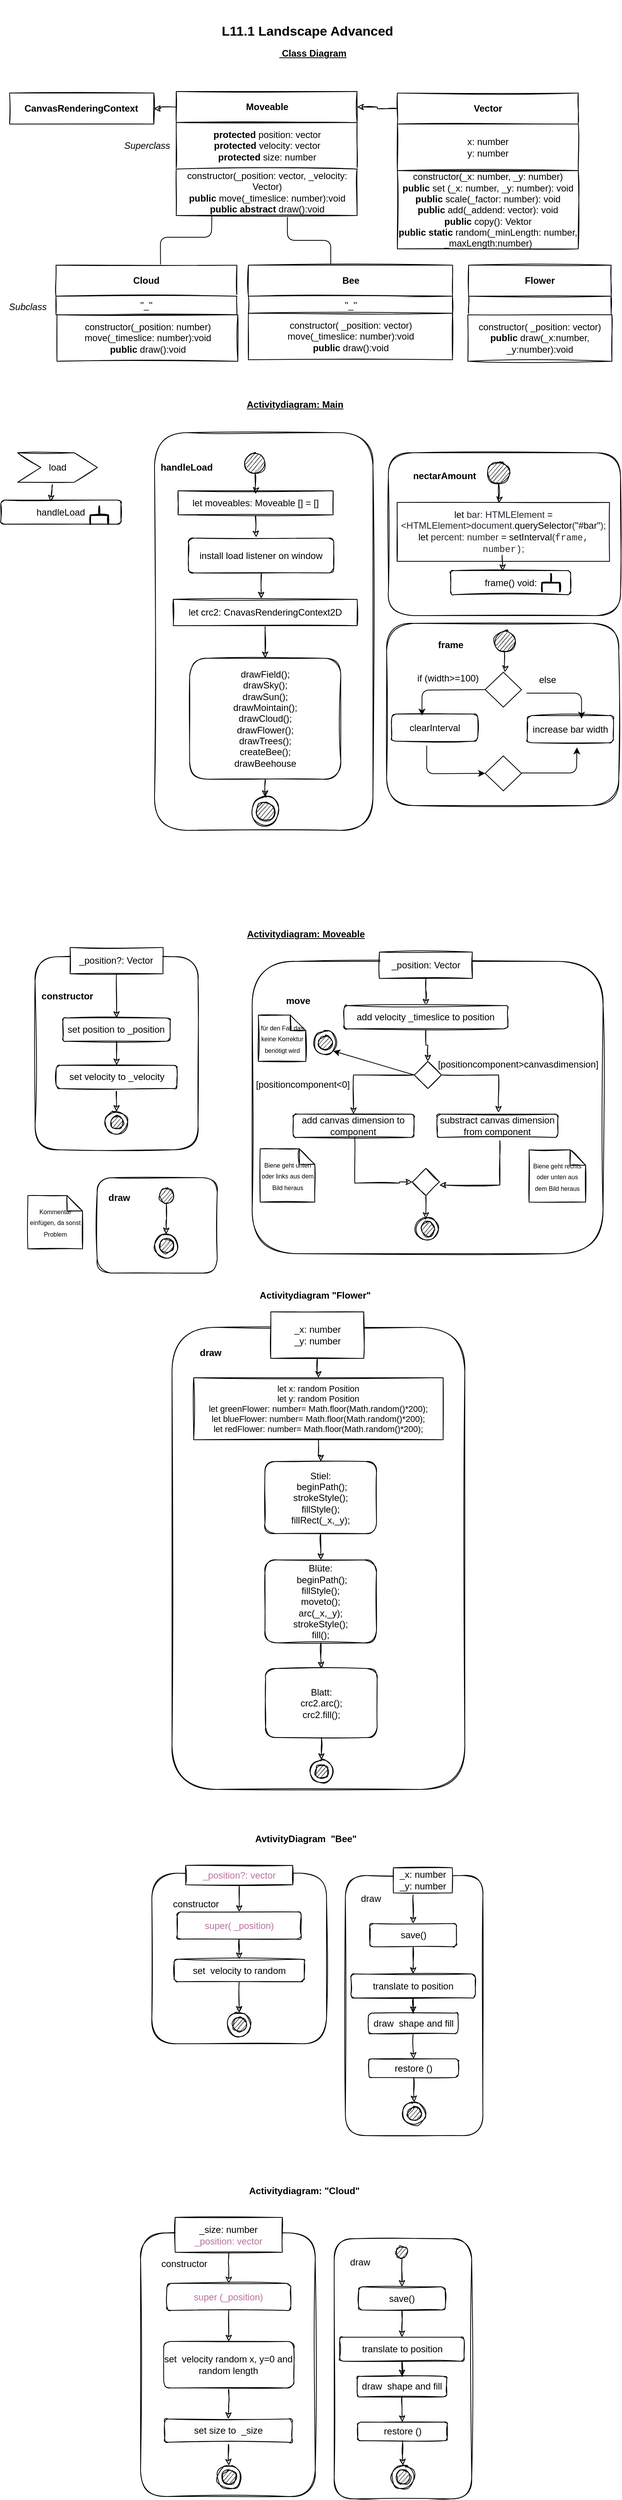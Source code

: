 <mxfile version="14.7.7" type="device" pages="2"><diagram id="3uoHF7DRbVPW72kpydaZ" name="Page-1"><mxGraphModel dx="416" dy="563" grid="0" gridSize="10" guides="1" tooltips="1" connect="1" arrows="1" fold="1" page="1" pageScale="1" pageWidth="827" pageHeight="1169" math="0" shadow="0"><root><mxCell id="0"/><mxCell id="1" parent="0"/><mxCell id="dbKXaXE9FjMFJiaNfOhT-47" value="" style="rounded=1;whiteSpace=wrap;html=1;fillColor=none;sketch=1;" parent="1" vertex="1"><mxGeometry x="441.44" y="2896.5" width="177.5" height="335.5" as="geometry"/></mxCell><mxCell id="d7KdjjGZf27dFtzmI2qq-32" value="" style="rounded=1;whiteSpace=wrap;html=1;sketch=1;fillColor=none;" parent="1" vertex="1"><mxGeometry x="209.46" y="567" width="282" height="513" as="geometry"/></mxCell><mxCell id="dbKXaXE9FjMFJiaNfOhT-148" value="" style="rounded=1;whiteSpace=wrap;html=1;fillColor=#ffffff;sketch=1;" parent="1" vertex="1"><mxGeometry x="232.07" y="1721" width="378" height="596" as="geometry"/></mxCell><mxCell id="dbKXaXE9FjMFJiaNfOhT-24" value="" style="rounded=1;whiteSpace=wrap;html=1;sketch=1;" parent="1" vertex="1"><mxGeometry x="191.46" y="2889" width="225.5" height="340" as="geometry"/></mxCell><mxCell id="dbKXaXE9FjMFJiaNfOhT-3" value="&lt;b&gt;Cloud&lt;/b&gt;" style="rounded=0;whiteSpace=wrap;html=1;sketch=1;" parent="1" vertex="1"><mxGeometry x="82.31" y="351" width="233.5" height="40" as="geometry"/></mxCell><mxCell id="dbKXaXE9FjMFJiaNfOhT-4" value="''_''" style="rounded=0;whiteSpace=wrap;html=1;sketch=1;" parent="1" vertex="1"><mxGeometry x="82.31" y="391" width="233.5" height="24" as="geometry"/></mxCell><mxCell id="dbKXaXE9FjMFJiaNfOhT-5" value="constructor(_position: number)&lt;br&gt;move(_timeslice: number):void&lt;br&gt;&lt;b&gt;public&lt;/b&gt; draw():void" style="rounded=0;whiteSpace=wrap;html=1;sketch=1;" parent="1" vertex="1"><mxGeometry x="83.56" y="415" width="233.5" height="60" as="geometry"/></mxCell><mxCell id="dbKXaXE9FjMFJiaNfOhT-6" value="&lt;b&gt;Vector&lt;/b&gt;" style="rounded=0;whiteSpace=wrap;html=1;sketch=1;" parent="1" vertex="1"><mxGeometry x="523.02" y="129" width="233.5" height="40" as="geometry"/></mxCell><mxCell id="dbKXaXE9FjMFJiaNfOhT-7" value="x: number&lt;br&gt;y: number" style="rounded=0;whiteSpace=wrap;html=1;sketch=1;" parent="1" vertex="1"><mxGeometry x="523.02" y="169" width="233.5" height="60" as="geometry"/></mxCell><mxCell id="dbKXaXE9FjMFJiaNfOhT-8" value="constructor(_x: number, _y: number)&lt;br&gt;&lt;b&gt;public&lt;/b&gt; set&amp;nbsp;(_x: number, _y: number): void&lt;br&gt;&lt;b&gt;public&lt;/b&gt; scale(_factor: number): void&lt;br&gt;&lt;b&gt;public&lt;/b&gt; add(_addend: vector): void&lt;br&gt;&lt;b&gt;public&lt;/b&gt; copy(): Vektor&lt;br&gt;&lt;b&gt;public static&lt;/b&gt; random(_minLength: number, _maxLength:number)" style="rounded=0;whiteSpace=wrap;html=1;sketch=1;" parent="1" vertex="1"><mxGeometry x="523.02" y="229" width="233.5" height="101" as="geometry"/></mxCell><mxCell id="dbKXaXE9FjMFJiaNfOhT-12" value="&lt;b&gt;Bee&lt;/b&gt;" style="rounded=0;whiteSpace=wrap;html=1;sketch=1;" parent="1" vertex="1"><mxGeometry x="330.69" y="351" width="263.5" height="40" as="geometry"/></mxCell><mxCell id="dbKXaXE9FjMFJiaNfOhT-13" value="''_''" style="rounded=0;whiteSpace=wrap;html=1;sketch=1;" parent="1" vertex="1"><mxGeometry x="330.69" y="391" width="263.5" height="24" as="geometry"/></mxCell><mxCell id="dbKXaXE9FjMFJiaNfOhT-14" value="constructor( _position: vector)&lt;br&gt;move(_timeslice: number):void&lt;br&gt;&lt;b&gt;public&lt;/b&gt; draw():void" style="rounded=0;whiteSpace=wrap;html=1;sketch=1;" parent="1" vertex="1"><mxGeometry x="330.69" y="413" width="263.5" height="60" as="geometry"/></mxCell><mxCell id="dbKXaXE9FjMFJiaNfOhT-18" value="&lt;b&gt;&amp;nbsp;Class Diagram&lt;/b&gt;" style="text;html=1;strokeColor=none;fillColor=none;align=center;verticalAlign=middle;whiteSpace=wrap;rounded=0;sketch=1;fontStyle=4" parent="1" vertex="1"><mxGeometry x="264" y="68" width="300" height="20" as="geometry"/></mxCell><mxCell id="dbKXaXE9FjMFJiaNfOhT-19" value="&lt;b&gt;Activitydiagram: &quot;Cloud&quot;&lt;/b&gt;" style="text;html=1;strokeColor=none;fillColor=none;align=center;verticalAlign=middle;whiteSpace=wrap;rounded=0;sketch=1;" parent="1" vertex="1"><mxGeometry x="253.2" y="2825" width="300" height="20" as="geometry"/></mxCell><mxCell id="dbKXaXE9FjMFJiaNfOhT-25" style="edgeStyle=orthogonalEdgeStyle;rounded=0;orthogonalLoop=1;jettySize=auto;html=1;entryX=0.5;entryY=0;entryDx=0;entryDy=0;sketch=1;" parent="1" source="dbKXaXE9FjMFJiaNfOhT-20" target="dbKXaXE9FjMFJiaNfOhT-21" edge="1"><mxGeometry relative="1" as="geometry"/></mxCell><mxCell id="dbKXaXE9FjMFJiaNfOhT-20" value="_size: number&lt;br&gt;&lt;font color=&quot;#b5739d&quot;&gt;_position: vector&lt;/font&gt;" style="rounded=0;whiteSpace=wrap;html=1;sketch=1;" parent="1" vertex="1"><mxGeometry x="236.21" y="2869" width="138.25" height="45" as="geometry"/></mxCell><mxCell id="dbKXaXE9FjMFJiaNfOhT-26" style="edgeStyle=orthogonalEdgeStyle;rounded=0;orthogonalLoop=1;jettySize=auto;html=1;sketch=1;" parent="1" source="dbKXaXE9FjMFJiaNfOhT-21" target="dbKXaXE9FjMFJiaNfOhT-22" edge="1"><mxGeometry relative="1" as="geometry"/></mxCell><mxCell id="dbKXaXE9FjMFJiaNfOhT-21" value="&lt;font color=&quot;#b5739d&quot;&gt;super (_position)&lt;/font&gt;" style="rounded=1;whiteSpace=wrap;html=1;sketch=1;" parent="1" vertex="1"><mxGeometry x="225.34" y="2954" width="160" height="35" as="geometry"/></mxCell><mxCell id="dbKXaXE9FjMFJiaNfOhT-27" style="edgeStyle=orthogonalEdgeStyle;rounded=0;orthogonalLoop=1;jettySize=auto;html=1;sketch=1;" parent="1" source="dbKXaXE9FjMFJiaNfOhT-22" target="dbKXaXE9FjMFJiaNfOhT-23" edge="1"><mxGeometry relative="1" as="geometry"/></mxCell><mxCell id="dbKXaXE9FjMFJiaNfOhT-22" value="set &amp;nbsp;velocity random x, y=0 and random length" style="rounded=1;whiteSpace=wrap;html=1;sketch=1;" parent="1" vertex="1"><mxGeometry x="221.34" y="3029" width="168" height="60" as="geometry"/></mxCell><mxCell id="dbKXaXE9FjMFJiaNfOhT-31" style="edgeStyle=orthogonalEdgeStyle;rounded=0;orthogonalLoop=1;jettySize=auto;html=1;sketch=1;" parent="1" source="dbKXaXE9FjMFJiaNfOhT-23" target="dbKXaXE9FjMFJiaNfOhT-29" edge="1"><mxGeometry relative="1" as="geometry"/></mxCell><mxCell id="dbKXaXE9FjMFJiaNfOhT-23" value="set size to &amp;nbsp;_size" style="rounded=1;whiteSpace=wrap;html=1;sketch=1;" parent="1" vertex="1"><mxGeometry x="222.53" y="3129" width="164.43" height="30" as="geometry"/></mxCell><mxCell id="dbKXaXE9FjMFJiaNfOhT-30" value="" style="group;sketch=1;" parent="1" vertex="1" connectable="0"><mxGeometry x="290.46" y="3189" width="30" height="30" as="geometry"/></mxCell><mxCell id="dbKXaXE9FjMFJiaNfOhT-28" value="" style="ellipse;whiteSpace=wrap;html=1;aspect=fixed;fillColor=#000000;sketch=1;" parent="dbKXaXE9FjMFJiaNfOhT-30" vertex="1"><mxGeometry x="6.5" y="6" width="18" height="18" as="geometry"/></mxCell><mxCell id="dbKXaXE9FjMFJiaNfOhT-29" value="" style="ellipse;whiteSpace=wrap;html=1;fillColor=none;sketch=1;" parent="dbKXaXE9FjMFJiaNfOhT-30" vertex="1"><mxGeometry width="30" height="30" as="geometry"/></mxCell><mxCell id="dbKXaXE9FjMFJiaNfOhT-32" value="constructor" style="text;html=1;strokeColor=none;fillColor=none;align=center;verticalAlign=middle;whiteSpace=wrap;rounded=0;sketch=1;" parent="1" vertex="1"><mxGeometry x="191.46" y="2919" width="113.5" height="20" as="geometry"/></mxCell><mxCell id="dbKXaXE9FjMFJiaNfOhT-43" style="edgeStyle=orthogonalEdgeStyle;rounded=0;orthogonalLoop=1;jettySize=auto;html=1;entryX=0.5;entryY=0;entryDx=0;entryDy=0;sketch=1;" parent="1" source="dbKXaXE9FjMFJiaNfOhT-34" target="dbKXaXE9FjMFJiaNfOhT-35" edge="1"><mxGeometry relative="1" as="geometry"/></mxCell><mxCell id="dbKXaXE9FjMFJiaNfOhT-34" value="" style="ellipse;whiteSpace=wrap;html=1;fillColor=#000000;sketch=1;" parent="1" vertex="1"><mxGeometry x="521.44" y="2906.5" width="15" height="15" as="geometry"/></mxCell><mxCell id="dbKXaXE9FjMFJiaNfOhT-44" style="edgeStyle=orthogonalEdgeStyle;rounded=0;orthogonalLoop=1;jettySize=auto;html=1;sketch=1;" parent="1" source="dbKXaXE9FjMFJiaNfOhT-35" target="dbKXaXE9FjMFJiaNfOhT-37" edge="1"><mxGeometry relative="1" as="geometry"/></mxCell><mxCell id="dbKXaXE9FjMFJiaNfOhT-35" value="save()" style="rounded=1;whiteSpace=wrap;html=1;fillColor=none;sketch=1;" parent="1" vertex="1"><mxGeometry x="473.07" y="2958.5" width="111.75" height="30" as="geometry"/></mxCell><mxCell id="dbKXaXE9FjMFJiaNfOhT-45" style="edgeStyle=orthogonalEdgeStyle;rounded=0;orthogonalLoop=1;jettySize=auto;html=1;entryX=0.5;entryY=0;entryDx=0;entryDy=0;sketch=1;" parent="1" source="dbKXaXE9FjMFJiaNfOhT-37" target="dbKXaXE9FjMFJiaNfOhT-38" edge="1"><mxGeometry relative="1" as="geometry"/></mxCell><mxCell id="dbKXaXE9FjMFJiaNfOhT-37" value="translate to position" style="rounded=1;whiteSpace=wrap;html=1;fillColor=none;sketch=1;" parent="1" vertex="1"><mxGeometry x="448.56" y="3023.5" width="160.75" height="31" as="geometry"/></mxCell><mxCell id="d7KdjjGZf27dFtzmI2qq-102" style="edgeStyle=orthogonalEdgeStyle;rounded=0;sketch=1;orthogonalLoop=1;jettySize=auto;html=1;entryX=0.5;entryY=0;entryDx=0;entryDy=0;fontSize=17;" parent="1" source="dbKXaXE9FjMFJiaNfOhT-38" target="d7KdjjGZf27dFtzmI2qq-101" edge="1"><mxGeometry relative="1" as="geometry"/></mxCell><mxCell id="dbKXaXE9FjMFJiaNfOhT-38" value="draw &amp;nbsp;shape and&amp;nbsp;fill" style="rounded=1;whiteSpace=wrap;html=1;fillColor=none;sketch=1;" parent="1" vertex="1"><mxGeometry x="471.2" y="3074" width="115.5" height="26.5" as="geometry"/></mxCell><mxCell id="dbKXaXE9FjMFJiaNfOhT-40" value="" style="group;sketch=1;" parent="1" vertex="1" connectable="0"><mxGeometry x="515.19" y="3189" width="30" height="30" as="geometry"/></mxCell><mxCell id="dbKXaXE9FjMFJiaNfOhT-41" value="" style="ellipse;whiteSpace=wrap;html=1;aspect=fixed;fillColor=#000000;sketch=1;" parent="dbKXaXE9FjMFJiaNfOhT-40" vertex="1"><mxGeometry x="6.5" y="6" width="18" height="18" as="geometry"/></mxCell><mxCell id="dbKXaXE9FjMFJiaNfOhT-42" value="" style="ellipse;whiteSpace=wrap;html=1;fillColor=none;sketch=1;" parent="dbKXaXE9FjMFJiaNfOhT-40" vertex="1"><mxGeometry width="30" height="30" as="geometry"/></mxCell><mxCell id="dbKXaXE9FjMFJiaNfOhT-49" value="draw" style="text;html=1;strokeColor=none;fillColor=none;align=center;verticalAlign=middle;whiteSpace=wrap;rounded=0;sketch=1;" parent="1" vertex="1"><mxGeometry x="454.69" y="2916.5" width="40" height="20" as="geometry"/></mxCell><mxCell id="dbKXaXE9FjMFJiaNfOhT-79" value="&lt;b&gt;AvtivityDiagram &amp;nbsp;&quot;Bee&quot;&lt;/b&gt;" style="text;html=1;strokeColor=none;fillColor=none;align=center;verticalAlign=middle;whiteSpace=wrap;rounded=0;sketch=1;" parent="1" vertex="1"><mxGeometry x="255.12" y="2371" width="300" height="20" as="geometry"/></mxCell><mxCell id="dbKXaXE9FjMFJiaNfOhT-80" value="" style="rounded=1;whiteSpace=wrap;html=1;sketch=1;" parent="1" vertex="1"><mxGeometry x="206.04" y="2425" width="225.5" height="220" as="geometry"/></mxCell><mxCell id="dbKXaXE9FjMFJiaNfOhT-81" style="edgeStyle=orthogonalEdgeStyle;rounded=0;orthogonalLoop=1;jettySize=auto;html=1;entryX=0.5;entryY=0;entryDx=0;entryDy=0;sketch=1;" parent="1" source="dbKXaXE9FjMFJiaNfOhT-82" target="dbKXaXE9FjMFJiaNfOhT-84" edge="1"><mxGeometry relative="1" as="geometry"/></mxCell><mxCell id="dbKXaXE9FjMFJiaNfOhT-82" value="&lt;font color=&quot;#b5739d&quot;&gt;_position?: vector&lt;/font&gt;" style="rounded=0;whiteSpace=wrap;html=1;sketch=1;" parent="1" vertex="1"><mxGeometry x="249.67" y="2415" width="138.25" height="25" as="geometry"/></mxCell><mxCell id="dbKXaXE9FjMFJiaNfOhT-83" style="edgeStyle=orthogonalEdgeStyle;rounded=0;orthogonalLoop=1;jettySize=auto;html=1;sketch=1;" parent="1" source="dbKXaXE9FjMFJiaNfOhT-84" target="dbKXaXE9FjMFJiaNfOhT-86" edge="1"><mxGeometry relative="1" as="geometry"/></mxCell><mxCell id="dbKXaXE9FjMFJiaNfOhT-84" value="&lt;font color=&quot;#b5739d&quot;&gt;super( _position)&lt;/font&gt;" style="rounded=1;whiteSpace=wrap;html=1;sketch=1;" parent="1" vertex="1"><mxGeometry x="238.8" y="2475" width="160" height="35" as="geometry"/></mxCell><mxCell id="dbKXaXE9FjMFJiaNfOhT-93" style="edgeStyle=orthogonalEdgeStyle;rounded=0;orthogonalLoop=1;jettySize=auto;html=1;entryX=0.5;entryY=0;entryDx=0;entryDy=0;sketch=1;" parent="1" source="dbKXaXE9FjMFJiaNfOhT-86" target="dbKXaXE9FjMFJiaNfOhT-91" edge="1"><mxGeometry relative="1" as="geometry"/></mxCell><mxCell id="dbKXaXE9FjMFJiaNfOhT-86" value="set &amp;nbsp;velocity to random" style="rounded=1;whiteSpace=wrap;html=1;sketch=1;" parent="1" vertex="1"><mxGeometry x="234.8" y="2536" width="168" height="29" as="geometry"/></mxCell><mxCell id="dbKXaXE9FjMFJiaNfOhT-89" value="" style="group;sketch=1;" parent="1" vertex="1" connectable="0"><mxGeometry x="303.79" y="2605" width="30" height="30" as="geometry"/></mxCell><mxCell id="dbKXaXE9FjMFJiaNfOhT-90" value="" style="ellipse;whiteSpace=wrap;html=1;aspect=fixed;fillColor=#000000;sketch=1;" parent="dbKXaXE9FjMFJiaNfOhT-89" vertex="1"><mxGeometry x="6.5" y="6" width="18" height="18" as="geometry"/></mxCell><mxCell id="dbKXaXE9FjMFJiaNfOhT-91" value="" style="ellipse;whiteSpace=wrap;html=1;fillColor=none;sketch=1;" parent="dbKXaXE9FjMFJiaNfOhT-89" vertex="1"><mxGeometry width="30" height="30" as="geometry"/></mxCell><mxCell id="dbKXaXE9FjMFJiaNfOhT-92" value="constructor" style="text;html=1;strokeColor=none;fillColor=none;align=center;verticalAlign=middle;whiteSpace=wrap;rounded=0;sketch=1;" parent="1" vertex="1"><mxGeometry x="206.04" y="2455" width="113.5" height="20" as="geometry"/></mxCell><mxCell id="dbKXaXE9FjMFJiaNfOhT-136" value="&lt;b&gt;Activitydiagram &quot;Flower&quot;&lt;/b&gt;" style="text;html=1;strokeColor=none;fillColor=none;align=center;verticalAlign=middle;whiteSpace=wrap;rounded=0;sketch=1;" parent="1" vertex="1"><mxGeometry x="266.71" y="1670" width="300" height="20" as="geometry"/></mxCell><mxCell id="d7KdjjGZf27dFtzmI2qq-131" value="" style="edgeStyle=orthogonalEdgeStyle;rounded=0;sketch=1;orthogonalLoop=1;jettySize=auto;html=1;fontSize=11;" parent="1" source="dbKXaXE9FjMFJiaNfOhT-137" target="d7KdjjGZf27dFtzmI2qq-122" edge="1"><mxGeometry relative="1" as="geometry"/></mxCell><mxCell id="dbKXaXE9FjMFJiaNfOhT-137" value="_x: number&lt;br&gt;_y: number" style="rounded=0;whiteSpace=wrap;html=1;fillColor=#ffffff;sketch=1;" parent="1" vertex="1"><mxGeometry x="359.57" y="1701" width="120" height="60" as="geometry"/></mxCell><mxCell id="d7KdjjGZf27dFtzmI2qq-133" value="" style="edgeStyle=orthogonalEdgeStyle;rounded=0;sketch=1;orthogonalLoop=1;jettySize=auto;html=1;fontSize=11;" parent="1" source="dbKXaXE9FjMFJiaNfOhT-139" target="d7KdjjGZf27dFtzmI2qq-129" edge="1"><mxGeometry relative="1" as="geometry"/></mxCell><mxCell id="dbKXaXE9FjMFJiaNfOhT-139" value="Stiel:&lt;br&gt;&amp;nbsp;beginPath();&lt;br&gt;strokeStyle();&lt;br&gt;fillStyle();&lt;br&gt;fillRect(_x,_y);" style="rounded=1;whiteSpace=wrap;html=1;fillColor=#ffffff;sketch=1;" parent="1" vertex="1"><mxGeometry x="352.07" y="1894" width="144" height="93" as="geometry"/></mxCell><mxCell id="dbKXaXE9FjMFJiaNfOhT-141" value="" style="group;sketch=1;" parent="1" vertex="1" connectable="0"><mxGeometry x="409.88" y="2279" width="30" height="30" as="geometry"/></mxCell><mxCell id="dbKXaXE9FjMFJiaNfOhT-142" value="" style="ellipse;whiteSpace=wrap;html=1;aspect=fixed;fillColor=#000000;sketch=1;" parent="dbKXaXE9FjMFJiaNfOhT-141" vertex="1"><mxGeometry x="6.5" y="6" width="18" height="18" as="geometry"/></mxCell><mxCell id="dbKXaXE9FjMFJiaNfOhT-143" value="" style="ellipse;whiteSpace=wrap;html=1;fillColor=none;sketch=1;" parent="dbKXaXE9FjMFJiaNfOhT-141" vertex="1"><mxGeometry width="30" height="30" as="geometry"/></mxCell><mxCell id="dbKXaXE9FjMFJiaNfOhT-149" value="draw" style="text;html=1;strokeColor=none;fillColor=none;align=center;verticalAlign=middle;whiteSpace=wrap;rounded=0;sketch=1;fontStyle=1" parent="1" vertex="1"><mxGeometry x="262.32" y="1744" width="40" height="20" as="geometry"/></mxCell><mxCell id="d7KdjjGZf27dFtzmI2qq-3" value="&lt;i&gt;Subclass&lt;/i&gt;" style="text;html=1;strokeColor=none;fillColor=none;align=center;verticalAlign=middle;whiteSpace=wrap;rounded=0;glass=0;sketch=1;" parent="1" vertex="1"><mxGeometry x="26" y="395" width="40" height="20" as="geometry"/></mxCell><mxCell id="d7KdjjGZf27dFtzmI2qq-10" style="edgeStyle=orthogonalEdgeStyle;rounded=0;sketch=1;orthogonalLoop=1;jettySize=auto;html=1;" parent="1" source="d7KdjjGZf27dFtzmI2qq-5" target="d7KdjjGZf27dFtzmI2qq-9" edge="1"><mxGeometry relative="1" as="geometry"/></mxCell><mxCell id="d7KdjjGZf27dFtzmI2qq-11" style="edgeStyle=orthogonalEdgeStyle;rounded=0;sketch=1;orthogonalLoop=1;jettySize=auto;html=1;endArrow=none;endFill=0;startArrow=classic;startFill=1;" parent="1" source="d7KdjjGZf27dFtzmI2qq-5" target="dbKXaXE9FjMFJiaNfOhT-6" edge="1"><mxGeometry relative="1" as="geometry"/></mxCell><mxCell id="d7KdjjGZf27dFtzmI2qq-5" value="&lt;b&gt;Moveable&lt;/b&gt;" style="rounded=0;whiteSpace=wrap;html=1;sketch=1;" parent="1" vertex="1"><mxGeometry x="237.5" y="127" width="233.5" height="40" as="geometry"/></mxCell><mxCell id="d7KdjjGZf27dFtzmI2qq-6" value="&lt;b&gt;protected&lt;/b&gt; position: vector&lt;br&gt;&lt;b&gt;protected&lt;/b&gt; velocity: vector&lt;br&gt;&lt;b&gt;protected&lt;/b&gt; size: number" style="rounded=0;whiteSpace=wrap;html=1;sketch=1;" parent="1" vertex="1"><mxGeometry x="237.5" y="167" width="233.5" height="60" as="geometry"/></mxCell><mxCell id="d7KdjjGZf27dFtzmI2qq-7" value="constructor(_position: vector, _velocity: Vector)&lt;br&gt;&lt;b&gt;public&lt;/b&gt; move(_timeslice: number):void&lt;br&gt;&lt;b&gt;public abstract&lt;/b&gt; draw():void" style="rounded=0;whiteSpace=wrap;html=1;sketch=1;" parent="1" vertex="1"><mxGeometry x="237.5" y="227" width="233.5" height="60" as="geometry"/></mxCell><mxCell id="d7KdjjGZf27dFtzmI2qq-8" value="&lt;i&gt;Superclass&lt;/i&gt;" style="text;html=1;strokeColor=none;fillColor=none;align=center;verticalAlign=middle;whiteSpace=wrap;rounded=0;glass=0;sketch=1;" parent="1" vertex="1"><mxGeometry x="180.31" y="187" width="40" height="20" as="geometry"/></mxCell><mxCell id="d7KdjjGZf27dFtzmI2qq-9" value="&lt;b&gt;CanvasRenderingContext&lt;/b&gt;" style="rounded=0;whiteSpace=wrap;html=1;sketch=1;" parent="1" vertex="1"><mxGeometry x="22.37" y="129" width="186.25" height="40" as="geometry"/></mxCell><mxCell id="d7KdjjGZf27dFtzmI2qq-28" style="edgeStyle=orthogonalEdgeStyle;rounded=0;sketch=1;orthogonalLoop=1;jettySize=auto;html=1;entryX=0.466;entryY=-0.022;entryDx=0;entryDy=0;entryPerimeter=0;" parent="1" source="d7KdjjGZf27dFtzmI2qq-14" target="d7KdjjGZf27dFtzmI2qq-22" edge="1"><mxGeometry relative="1" as="geometry"/></mxCell><mxCell id="d7KdjjGZf27dFtzmI2qq-14" value="let moveables: Moveable [] = []" style="rounded=0;whiteSpace=wrap;html=1;sketch=1;" parent="1" vertex="1"><mxGeometry x="239.88" y="642" width="200.19" height="31" as="geometry"/></mxCell><mxCell id="d7KdjjGZf27dFtzmI2qq-15" value="load" style="html=1;shadow=0;dashed=0;align=center;verticalAlign=middle;shape=mxgraph.arrows2.arrow;dy=0;dx=30;notch=30;sketch=1;" parent="1" vertex="1"><mxGeometry x="32.75" y="593" width="103" height="38" as="geometry"/></mxCell><mxCell id="d7KdjjGZf27dFtzmI2qq-16" value="handleLoad" style="rounded=1;whiteSpace=wrap;html=1;sketch=1;" parent="1" vertex="1"><mxGeometry x="11.11" y="654" width="155.07" height="31" as="geometry"/></mxCell><mxCell id="d7KdjjGZf27dFtzmI2qq-17" value="" style="strokeWidth=2;html=1;shape=mxgraph.flowchart.annotation_2;align=left;labelPosition=right;pointerEvents=1;fontColor=#000000;fillColor=none;rotation=90;sketch=1;" parent="1" vertex="1"><mxGeometry x="126.68" y="662" width="23" height="23" as="geometry"/></mxCell><mxCell id="d7KdjjGZf27dFtzmI2qq-18" value="" style="group" parent="1" vertex="1" connectable="0"><mxGeometry x="334.36" y="1037" width="36" height="43" as="geometry"/></mxCell><mxCell id="d7KdjjGZf27dFtzmI2qq-19" value="" style="ellipse;whiteSpace=wrap;html=1;aspect=fixed;fillColor=#000000;sketch=1;" parent="d7KdjjGZf27dFtzmI2qq-18" vertex="1"><mxGeometry x="5.75" y="6.271" width="25.5" height="25.5" as="geometry"/></mxCell><mxCell id="d7KdjjGZf27dFtzmI2qq-20" value="" style="ellipse;whiteSpace=wrap;html=1;aspect=fixed;sketch=1;fillColor=none;" parent="d7KdjjGZf27dFtzmI2qq-18" vertex="1"><mxGeometry width="36" height="36" as="geometry"/></mxCell><mxCell id="d7KdjjGZf27dFtzmI2qq-21" value="" style="endArrow=classic;html=1;exitX=0.436;exitY=1.079;exitDx=0;exitDy=0;exitPerimeter=0;sketch=1;" parent="1" source="d7KdjjGZf27dFtzmI2qq-15" edge="1"><mxGeometry width="50" height="50" relative="1" as="geometry"><mxPoint x="382.68" y="832" as="sourcePoint"/><mxPoint x="75.22" y="656" as="targetPoint"/></mxGeometry></mxCell><mxCell id="d7KdjjGZf27dFtzmI2qq-29" style="edgeStyle=orthogonalEdgeStyle;rounded=0;sketch=1;orthogonalLoop=1;jettySize=auto;html=1;" parent="1" source="d7KdjjGZf27dFtzmI2qq-22" edge="1"><mxGeometry relative="1" as="geometry"><mxPoint x="347.15" y="781" as="targetPoint"/></mxGeometry></mxCell><mxCell id="d7KdjjGZf27dFtzmI2qq-22" value="install load listener on window" style="rounded=1;whiteSpace=wrap;html=1;sketch=1;" parent="1" vertex="1"><mxGeometry x="253.4" y="703" width="187.5" height="45" as="geometry"/></mxCell><mxCell id="d7KdjjGZf27dFtzmI2qq-31" style="edgeStyle=orthogonalEdgeStyle;rounded=0;sketch=1;orthogonalLoop=1;jettySize=auto;html=1;entryX=0.5;entryY=0;entryDx=0;entryDy=0;" parent="1" source="d7KdjjGZf27dFtzmI2qq-23" target="d7KdjjGZf27dFtzmI2qq-30" edge="1"><mxGeometry relative="1" as="geometry"/></mxCell><mxCell id="d7KdjjGZf27dFtzmI2qq-23" value="let crc2: CnavasRenderingContext2D" style="rounded=0;whiteSpace=wrap;html=1;sketch=1;" parent="1" vertex="1"><mxGeometry x="233.69" y="782" width="237.35" height="34" as="geometry"/></mxCell><mxCell id="d7KdjjGZf27dFtzmI2qq-25" value="" style="edgeStyle=orthogonalEdgeStyle;rounded=0;sketch=1;orthogonalLoop=1;jettySize=auto;html=1;" parent="1" source="d7KdjjGZf27dFtzmI2qq-24" edge="1"><mxGeometry relative="1" as="geometry"><mxPoint x="339.88" y="646" as="targetPoint"/></mxGeometry></mxCell><mxCell id="d7KdjjGZf27dFtzmI2qq-24" value="" style="ellipse;whiteSpace=wrap;html=1;aspect=fixed;sketch=1;fillColor=#000000;" parent="1" vertex="1"><mxGeometry x="325.88" y="593" width="27" height="27" as="geometry"/></mxCell><mxCell id="d7KdjjGZf27dFtzmI2qq-36" style="edgeStyle=orthogonalEdgeStyle;rounded=0;sketch=1;orthogonalLoop=1;jettySize=auto;html=1;entryX=0.5;entryY=0;entryDx=0;entryDy=0;" parent="1" source="d7KdjjGZf27dFtzmI2qq-30" target="d7KdjjGZf27dFtzmI2qq-20" edge="1"><mxGeometry relative="1" as="geometry"/></mxCell><mxCell id="d7KdjjGZf27dFtzmI2qq-30" value="drawField();&lt;br&gt;drawSky();&lt;br&gt;drawSun();&lt;br&gt;drawMointain();&lt;br&gt;drawCloud();&lt;br&gt;drawFlower();&lt;br&gt;drawTrees();&lt;br&gt;createBee();&lt;br&gt;drawBeehouse" style="rounded=1;whiteSpace=wrap;html=1;sketch=1;fillColor=none;" parent="1" vertex="1"><mxGeometry x="254.8" y="858" width="195.13" height="156" as="geometry"/></mxCell><mxCell id="d7KdjjGZf27dFtzmI2qq-37" value="handleLoad" style="text;html=1;strokeColor=none;fillColor=none;align=center;verticalAlign=middle;whiteSpace=wrap;rounded=0;sketch=1;fontStyle=1" parent="1" vertex="1"><mxGeometry x="231.44" y="602" width="40" height="20" as="geometry"/></mxCell><mxCell id="d7KdjjGZf27dFtzmI2qq-39" value="&lt;b&gt;Activitydiagram: Main&lt;/b&gt;" style="text;html=1;strokeColor=none;fillColor=none;align=center;verticalAlign=middle;whiteSpace=wrap;rounded=0;sketch=1;fontStyle=4" parent="1" vertex="1"><mxGeometry x="240.6" y="521" width="300" height="20" as="geometry"/></mxCell><mxCell id="d7KdjjGZf27dFtzmI2qq-40" value="&lt;h2&gt;&lt;span style=&quot;font-size: 17px&quot;&gt;L11.1 Landscape Advanced&lt;/span&gt;&lt;/h2&gt;" style="text;html=1;strokeColor=none;fillColor=none;align=center;verticalAlign=middle;whiteSpace=wrap;rounded=0;sketch=1;fontStyle=1;fontSize=17;" parent="1" vertex="1"><mxGeometry x="257.12" y="36" width="300" height="20" as="geometry"/></mxCell><mxCell id="d7KdjjGZf27dFtzmI2qq-43" value="&lt;b&gt;Activitydiagram: Moveable&lt;/b&gt;" style="text;html=1;strokeColor=none;fillColor=none;align=center;verticalAlign=middle;whiteSpace=wrap;rounded=0;sketch=1;fontStyle=4" parent="1" vertex="1"><mxGeometry x="255.12" y="1204" width="300" height="20" as="geometry"/></mxCell><mxCell id="d7KdjjGZf27dFtzmI2qq-44" value="" style="rounded=1;whiteSpace=wrap;html=1;fillColor=#ffffff;sketch=1;" parent="1" vertex="1"><mxGeometry x="55.3" y="1243" width="210.37" height="249" as="geometry"/></mxCell><mxCell id="d7KdjjGZf27dFtzmI2qq-45" style="edgeStyle=orthogonalEdgeStyle;rounded=0;orthogonalLoop=1;jettySize=auto;html=1;entryX=0.5;entryY=0;entryDx=0;entryDy=0;sketch=1;" parent="1" source="d7KdjjGZf27dFtzmI2qq-46" target="d7KdjjGZf27dFtzmI2qq-48" edge="1"><mxGeometry relative="1" as="geometry"/></mxCell><mxCell id="d7KdjjGZf27dFtzmI2qq-46" value="_position?: Vector" style="rounded=0;whiteSpace=wrap;html=1;fillColor=#ffffff;sketch=1;" parent="1" vertex="1"><mxGeometry x="100.49" y="1231" width="120" height="34" as="geometry"/></mxCell><mxCell id="d7KdjjGZf27dFtzmI2qq-47" style="edgeStyle=orthogonalEdgeStyle;rounded=0;orthogonalLoop=1;jettySize=auto;html=1;sketch=1;" parent="1" source="d7KdjjGZf27dFtzmI2qq-48" target="d7KdjjGZf27dFtzmI2qq-50" edge="1"><mxGeometry relative="1" as="geometry"/></mxCell><mxCell id="d7KdjjGZf27dFtzmI2qq-48" value="set position to _position" style="rounded=1;whiteSpace=wrap;html=1;fillColor=#ffffff;sketch=1;" parent="1" vertex="1"><mxGeometry x="91.26" y="1322" width="138.44" height="30" as="geometry"/></mxCell><mxCell id="d7KdjjGZf27dFtzmI2qq-49" style="edgeStyle=orthogonalEdgeStyle;rounded=0;orthogonalLoop=1;jettySize=auto;html=1;entryX=0.5;entryY=0;entryDx=0;entryDy=0;sketch=1;" parent="1" source="d7KdjjGZf27dFtzmI2qq-50" edge="1"><mxGeometry relative="1" as="geometry"><mxPoint x="160.49" y="1443" as="targetPoint"/></mxGeometry></mxCell><mxCell id="d7KdjjGZf27dFtzmI2qq-50" value="set velocity to _velocity" style="rounded=1;whiteSpace=wrap;html=1;fillColor=#ffffff;sketch=1;" parent="1" vertex="1"><mxGeometry x="82.55" y="1383" width="155.88" height="30" as="geometry"/></mxCell><mxCell id="d7KdjjGZf27dFtzmI2qq-53" value="" style="group;sketch=1;" parent="1" vertex="1" connectable="0"><mxGeometry x="145.49" y="1442" width="30" height="30" as="geometry"/></mxCell><mxCell id="d7KdjjGZf27dFtzmI2qq-54" value="" style="ellipse;whiteSpace=wrap;html=1;aspect=fixed;fillColor=#000000;sketch=1;" parent="d7KdjjGZf27dFtzmI2qq-53" vertex="1"><mxGeometry x="6.5" y="6" width="18" height="18" as="geometry"/></mxCell><mxCell id="d7KdjjGZf27dFtzmI2qq-55" value="" style="ellipse;whiteSpace=wrap;html=1;fillColor=none;sketch=1;" parent="d7KdjjGZf27dFtzmI2qq-53" vertex="1"><mxGeometry width="30" height="30" as="geometry"/></mxCell><mxCell id="d7KdjjGZf27dFtzmI2qq-56" value="constructor" style="text;html=1;strokeColor=none;fillColor=none;align=center;verticalAlign=middle;whiteSpace=wrap;rounded=0;sketch=1;fontStyle=1" parent="1" vertex="1"><mxGeometry x="76.55" y="1284" width="40" height="20" as="geometry"/></mxCell><mxCell id="d7KdjjGZf27dFtzmI2qq-58" value="" style="rounded=1;whiteSpace=wrap;html=1;fillColor=#ffffff;sketch=1;" parent="1" vertex="1"><mxGeometry x="335.55" y="1249" width="453" height="377" as="geometry"/></mxCell><mxCell id="d7KdjjGZf27dFtzmI2qq-69" style="edgeStyle=orthogonalEdgeStyle;rounded=0;sketch=1;orthogonalLoop=1;jettySize=auto;html=1;entryX=0.5;entryY=0;entryDx=0;entryDy=0;fontSize=17;" parent="1" source="d7KdjjGZf27dFtzmI2qq-60" target="d7KdjjGZf27dFtzmI2qq-62" edge="1"><mxGeometry relative="1" as="geometry"/></mxCell><mxCell id="d7KdjjGZf27dFtzmI2qq-60" value="_position: Vector" style="rounded=0;whiteSpace=wrap;html=1;fillColor=#ffffff;sketch=1;" parent="1" vertex="1"><mxGeometry x="499.83" y="1237" width="120" height="34" as="geometry"/></mxCell><mxCell id="d7KdjjGZf27dFtzmI2qq-72" value="" style="edgeStyle=orthogonalEdgeStyle;rounded=0;sketch=1;orthogonalLoop=1;jettySize=auto;html=1;fontSize=17;" parent="1" source="d7KdjjGZf27dFtzmI2qq-62" target="d7KdjjGZf27dFtzmI2qq-70" edge="1"><mxGeometry relative="1" as="geometry"/></mxCell><mxCell id="d7KdjjGZf27dFtzmI2qq-62" value="add velocity _timeslice to position" style="rounded=1;whiteSpace=wrap;html=1;fillColor=#ffffff;sketch=1;" parent="1" vertex="1"><mxGeometry x="454.11" y="1306" width="211.44" height="30" as="geometry"/></mxCell><mxCell id="d7KdjjGZf27dFtzmI2qq-64" value="add canvas dimension to component" style="rounded=1;whiteSpace=wrap;html=1;fillColor=#ffffff;sketch=1;" parent="1" vertex="1"><mxGeometry x="388.42" y="1446" width="155.88" height="30" as="geometry"/></mxCell><mxCell id="d7KdjjGZf27dFtzmI2qq-65" value="" style="group;sketch=1;" parent="1" vertex="1" connectable="0"><mxGeometry x="546.55" y="1579" width="30" height="30" as="geometry"/></mxCell><mxCell id="d7KdjjGZf27dFtzmI2qq-66" value="" style="ellipse;whiteSpace=wrap;html=1;aspect=fixed;fillColor=#000000;sketch=1;" parent="d7KdjjGZf27dFtzmI2qq-65" vertex="1"><mxGeometry x="6.5" y="6" width="18" height="18" as="geometry"/></mxCell><mxCell id="d7KdjjGZf27dFtzmI2qq-67" value="" style="ellipse;whiteSpace=wrap;html=1;fillColor=none;sketch=1;" parent="d7KdjjGZf27dFtzmI2qq-65" vertex="1"><mxGeometry width="30" height="30" as="geometry"/></mxCell><mxCell id="d7KdjjGZf27dFtzmI2qq-68" value="move" style="text;html=1;strokeColor=none;fillColor=none;align=center;verticalAlign=middle;whiteSpace=wrap;rounded=0;sketch=1;fontStyle=1" parent="1" vertex="1"><mxGeometry x="375.43" y="1290" width="40" height="20" as="geometry"/></mxCell><mxCell id="d7KdjjGZf27dFtzmI2qq-75" style="edgeStyle=orthogonalEdgeStyle;rounded=0;sketch=1;orthogonalLoop=1;jettySize=auto;html=1;fontSize=17;entryX=0.5;entryY=0;entryDx=0;entryDy=0;exitX=0;exitY=0.5;exitDx=0;exitDy=0;" parent="1" source="d7KdjjGZf27dFtzmI2qq-70" target="d7KdjjGZf27dFtzmI2qq-64" edge="1"><mxGeometry relative="1" as="geometry"><mxPoint x="493.55" y="1350" as="targetPoint"/><Array as="points"><mxPoint x="466.55" y="1396"/></Array></mxGeometry></mxCell><mxCell id="d7KdjjGZf27dFtzmI2qq-70" value="" style="rhombus;whiteSpace=wrap;html=1;sketch=1;fontSize=17;fillColor=none;" parent="1" vertex="1"><mxGeometry x="544.8" y="1378" width="35" height="35" as="geometry"/></mxCell><mxCell id="d7KdjjGZf27dFtzmI2qq-73" value="substract canvas dimension from component" style="rounded=1;whiteSpace=wrap;html=1;fillColor=#ffffff;sketch=1;" parent="1" vertex="1"><mxGeometry x="574.42" y="1446" width="155.88" height="30" as="geometry"/></mxCell><mxCell id="d7KdjjGZf27dFtzmI2qq-76" style="edgeStyle=orthogonalEdgeStyle;rounded=0;sketch=1;orthogonalLoop=1;jettySize=auto;html=1;fontSize=17;" parent="1" source="d7KdjjGZf27dFtzmI2qq-70" edge="1"><mxGeometry relative="1" as="geometry"><mxPoint x="653.55" y="1444" as="targetPoint"/><Array as="points"><mxPoint x="653.55" y="1396"/></Array></mxGeometry></mxCell><mxCell id="d7KdjjGZf27dFtzmI2qq-78" value="[positioncomponent&amp;lt;0]" style="text;html=1;strokeColor=none;fillColor=none;align=center;verticalAlign=middle;whiteSpace=wrap;rounded=0;sketch=1;" parent="1" vertex="1"><mxGeometry x="380.55" y="1398" width="40" height="20" as="geometry"/></mxCell><mxCell id="d7KdjjGZf27dFtzmI2qq-79" value="[positioncomponent&amp;gt;canvasdimension]" style="text;html=1;strokeColor=none;fillColor=none;align=center;verticalAlign=middle;whiteSpace=wrap;rounded=0;sketch=1;" parent="1" vertex="1"><mxGeometry x="659" y="1372" width="40" height="20" as="geometry"/></mxCell><mxCell id="d7KdjjGZf27dFtzmI2qq-81" value="" style="group;sketch=1;" parent="1" vertex="1" connectable="0"><mxGeometry x="414.55" y="1339" width="30" height="30" as="geometry"/></mxCell><mxCell id="d7KdjjGZf27dFtzmI2qq-82" value="" style="ellipse;whiteSpace=wrap;html=1;aspect=fixed;fillColor=#000000;sketch=1;" parent="d7KdjjGZf27dFtzmI2qq-81" vertex="1"><mxGeometry x="6.5" y="6" width="18" height="18" as="geometry"/></mxCell><mxCell id="d7KdjjGZf27dFtzmI2qq-83" value="" style="ellipse;whiteSpace=wrap;html=1;fillColor=none;sketch=1;" parent="d7KdjjGZf27dFtzmI2qq-81" vertex="1"><mxGeometry width="30" height="30" as="geometry"/></mxCell><mxCell id="d7KdjjGZf27dFtzmI2qq-84" value="" style="endArrow=classic;html=1;fontSize=17;entryX=1;entryY=1;entryDx=0;entryDy=0;exitX=0;exitY=0.5;exitDx=0;exitDy=0;" parent="1" source="d7KdjjGZf27dFtzmI2qq-70" target="d7KdjjGZf27dFtzmI2qq-83" edge="1"><mxGeometry width="50" height="50" relative="1" as="geometry"><mxPoint x="553.55" y="1478" as="sourcePoint"/><mxPoint x="603.55" y="1428" as="targetPoint"/></mxGeometry></mxCell><mxCell id="d7KdjjGZf27dFtzmI2qq-90" style="edgeStyle=orthogonalEdgeStyle;rounded=0;sketch=1;orthogonalLoop=1;jettySize=auto;html=1;fontSize=17;" parent="1" source="d7KdjjGZf27dFtzmI2qq-86" edge="1"><mxGeometry relative="1" as="geometry"><mxPoint x="559.83" y="1581.167" as="targetPoint"/></mxGeometry></mxCell><mxCell id="d7KdjjGZf27dFtzmI2qq-86" value="" style="rhombus;whiteSpace=wrap;html=1;sketch=1;fontSize=17;fillColor=none;" parent="1" vertex="1"><mxGeometry x="542.33" y="1516" width="35" height="35" as="geometry"/></mxCell><mxCell id="d7KdjjGZf27dFtzmI2qq-88" style="edgeStyle=orthogonalEdgeStyle;rounded=0;sketch=1;orthogonalLoop=1;jettySize=auto;html=1;fontSize=17;entryX=0.5;entryY=0;entryDx=0;entryDy=0;" parent="1" edge="1"><mxGeometry relative="1" as="geometry"><mxPoint x="655.33" y="1480" as="sourcePoint"/><mxPoint x="577.33" y="1537.5" as="targetPoint"/><Array as="points"><mxPoint x="655.55" y="1538"/></Array></mxGeometry></mxCell><mxCell id="d7KdjjGZf27dFtzmI2qq-89" style="edgeStyle=orthogonalEdgeStyle;rounded=0;sketch=1;orthogonalLoop=1;jettySize=auto;html=1;fontSize=17;entryX=0;entryY=0.5;entryDx=0;entryDy=0;" parent="1" target="d7KdjjGZf27dFtzmI2qq-86" edge="1"><mxGeometry relative="1" as="geometry"><mxPoint x="468" y="1476" as="sourcePoint"/><mxPoint x="525.55" y="1535" as="targetPoint"/><Array as="points"><mxPoint x="468.55" y="1535"/><mxPoint x="525.55" y="1535"/><mxPoint x="525.55" y="1534"/></Array></mxGeometry></mxCell><mxCell id="d7KdjjGZf27dFtzmI2qq-91" value="" style="rounded=1;whiteSpace=wrap;html=1;sketch=1;fontSize=17;fillColor=none;" parent="1" vertex="1"><mxGeometry x="135.46" y="1528" width="155" height="123" as="geometry"/></mxCell><mxCell id="d7KdjjGZf27dFtzmI2qq-92" value="draw" style="text;html=1;strokeColor=none;fillColor=none;align=center;verticalAlign=middle;whiteSpace=wrap;rounded=0;sketch=1;fontStyle=1" parent="1" vertex="1"><mxGeometry x="144.03" y="1544" width="40" height="20" as="geometry"/></mxCell><mxCell id="d7KdjjGZf27dFtzmI2qq-97" style="edgeStyle=orthogonalEdgeStyle;rounded=0;sketch=1;orthogonalLoop=1;jettySize=auto;html=1;entryX=0.5;entryY=0;entryDx=0;entryDy=0;fontSize=17;" parent="1" source="d7KdjjGZf27dFtzmI2qq-93" target="d7KdjjGZf27dFtzmI2qq-96" edge="1"><mxGeometry relative="1" as="geometry"/></mxCell><mxCell id="d7KdjjGZf27dFtzmI2qq-93" value="" style="ellipse;whiteSpace=wrap;html=1;aspect=fixed;sketch=1;fontSize=17;fillColor=#000000;" parent="1" vertex="1"><mxGeometry x="215.53" y="1541.5" width="19" height="19" as="geometry"/></mxCell><mxCell id="d7KdjjGZf27dFtzmI2qq-94" value="" style="group;sketch=1;" parent="1" vertex="1" connectable="0"><mxGeometry x="209.46" y="1601" width="30" height="30" as="geometry"/></mxCell><mxCell id="d7KdjjGZf27dFtzmI2qq-95" value="" style="ellipse;whiteSpace=wrap;html=1;aspect=fixed;fillColor=#000000;sketch=1;" parent="d7KdjjGZf27dFtzmI2qq-94" vertex="1"><mxGeometry x="6.5" y="6" width="18" height="18" as="geometry"/></mxCell><mxCell id="d7KdjjGZf27dFtzmI2qq-96" value="" style="ellipse;whiteSpace=wrap;html=1;fillColor=none;sketch=1;" parent="d7KdjjGZf27dFtzmI2qq-94" vertex="1"><mxGeometry width="30" height="30" as="geometry"/></mxCell><mxCell id="d7KdjjGZf27dFtzmI2qq-98" value="&lt;font style=&quot;font-size: 8px&quot;&gt;Biene geht unten oder links aus dem Bild heraus&lt;/font&gt;" style="shape=note;size=20;whiteSpace=wrap;html=1;fillColor=none;sketch=1;" parent="1" vertex="1"><mxGeometry x="345.92" y="1490.75" width="70.5" height="68.75" as="geometry"/></mxCell><mxCell id="d7KdjjGZf27dFtzmI2qq-99" value="&lt;font style=&quot;font-size: 8px&quot;&gt;Biene geht rechts oder unten aus dem Bild heraus&lt;/font&gt;" style="shape=note;size=20;whiteSpace=wrap;html=1;fillColor=none;sketch=1;" parent="1" vertex="1"><mxGeometry x="693.05" y="1492" width="73" height="67.5" as="geometry"/></mxCell><mxCell id="d7KdjjGZf27dFtzmI2qq-100" value="&lt;font style=&quot;font-size: 8px&quot;&gt;für den Fall das keine Korrektur benötigt wird&lt;/font&gt;" style="shape=note;size=20;whiteSpace=wrap;html=1;fillColor=none;sketch=1;" parent="1" vertex="1"><mxGeometry x="343.55" y="1318.25" width="61.27" height="59.75" as="geometry"/></mxCell><mxCell id="d7KdjjGZf27dFtzmI2qq-103" style="edgeStyle=orthogonalEdgeStyle;rounded=0;sketch=1;orthogonalLoop=1;jettySize=auto;html=1;entryX=0.5;entryY=0;entryDx=0;entryDy=0;fontSize=17;" parent="1" source="d7KdjjGZf27dFtzmI2qq-101" target="dbKXaXE9FjMFJiaNfOhT-42" edge="1"><mxGeometry relative="1" as="geometry"/></mxCell><mxCell id="d7KdjjGZf27dFtzmI2qq-101" value="restore ()" style="rounded=1;whiteSpace=wrap;html=1;fillColor=none;sketch=1;" parent="1" vertex="1"><mxGeometry x="471.82" y="3133" width="115.5" height="24" as="geometry"/></mxCell><mxCell id="d7KdjjGZf27dFtzmI2qq-104" value="" style="rounded=1;whiteSpace=wrap;html=1;fillColor=none;sketch=1;" parent="1" vertex="1"><mxGeometry x="455.88" y="2428" width="177.5" height="335.5" as="geometry"/></mxCell><mxCell id="d7KdjjGZf27dFtzmI2qq-105" style="edgeStyle=orthogonalEdgeStyle;rounded=0;orthogonalLoop=1;jettySize=auto;html=1;entryX=0.5;entryY=0;entryDx=0;entryDy=0;sketch=1;" parent="1" target="d7KdjjGZf27dFtzmI2qq-108" edge="1"><mxGeometry relative="1" as="geometry"><mxPoint x="543.38" y="2453" as="sourcePoint"/></mxGeometry></mxCell><mxCell id="d7KdjjGZf27dFtzmI2qq-107" style="edgeStyle=orthogonalEdgeStyle;rounded=0;orthogonalLoop=1;jettySize=auto;html=1;sketch=1;" parent="1" source="d7KdjjGZf27dFtzmI2qq-108" target="d7KdjjGZf27dFtzmI2qq-110" edge="1"><mxGeometry relative="1" as="geometry"/></mxCell><mxCell id="d7KdjjGZf27dFtzmI2qq-108" value="save()" style="rounded=1;whiteSpace=wrap;html=1;fillColor=none;sketch=1;" parent="1" vertex="1"><mxGeometry x="487.51" y="2490" width="111.75" height="30" as="geometry"/></mxCell><mxCell id="d7KdjjGZf27dFtzmI2qq-109" style="edgeStyle=orthogonalEdgeStyle;rounded=0;orthogonalLoop=1;jettySize=auto;html=1;entryX=0.5;entryY=0;entryDx=0;entryDy=0;sketch=1;" parent="1" source="d7KdjjGZf27dFtzmI2qq-110" target="d7KdjjGZf27dFtzmI2qq-112" edge="1"><mxGeometry relative="1" as="geometry"/></mxCell><mxCell id="d7KdjjGZf27dFtzmI2qq-110" value="translate to position" style="rounded=1;whiteSpace=wrap;html=1;fillColor=none;sketch=1;" parent="1" vertex="1"><mxGeometry x="463" y="2555" width="160.75" height="31" as="geometry"/></mxCell><mxCell id="d7KdjjGZf27dFtzmI2qq-111" style="edgeStyle=orthogonalEdgeStyle;rounded=0;sketch=1;orthogonalLoop=1;jettySize=auto;html=1;entryX=0.5;entryY=0;entryDx=0;entryDy=0;fontSize=17;" parent="1" source="d7KdjjGZf27dFtzmI2qq-112" target="d7KdjjGZf27dFtzmI2qq-118" edge="1"><mxGeometry relative="1" as="geometry"/></mxCell><mxCell id="d7KdjjGZf27dFtzmI2qq-112" value="draw &amp;nbsp;shape and&amp;nbsp;fill" style="rounded=1;whiteSpace=wrap;html=1;fillColor=none;sketch=1;" parent="1" vertex="1"><mxGeometry x="485.64" y="2605.5" width="115.5" height="26.5" as="geometry"/></mxCell><mxCell id="d7KdjjGZf27dFtzmI2qq-113" value="" style="group;sketch=1;" parent="1" vertex="1" connectable="0"><mxGeometry x="529.63" y="2720.5" width="30" height="30" as="geometry"/></mxCell><mxCell id="d7KdjjGZf27dFtzmI2qq-114" value="" style="ellipse;whiteSpace=wrap;html=1;aspect=fixed;fillColor=#000000;sketch=1;" parent="d7KdjjGZf27dFtzmI2qq-113" vertex="1"><mxGeometry x="6.5" y="6" width="18" height="18" as="geometry"/></mxCell><mxCell id="d7KdjjGZf27dFtzmI2qq-115" value="" style="ellipse;whiteSpace=wrap;html=1;fillColor=none;sketch=1;" parent="d7KdjjGZf27dFtzmI2qq-113" vertex="1"><mxGeometry width="30" height="30" as="geometry"/></mxCell><mxCell id="d7KdjjGZf27dFtzmI2qq-116" value="draw" style="text;html=1;strokeColor=none;fillColor=none;align=center;verticalAlign=middle;whiteSpace=wrap;rounded=0;sketch=1;" parent="1" vertex="1"><mxGeometry x="469.13" y="2448" width="40" height="20" as="geometry"/></mxCell><mxCell id="d7KdjjGZf27dFtzmI2qq-117" style="edgeStyle=orthogonalEdgeStyle;rounded=0;sketch=1;orthogonalLoop=1;jettySize=auto;html=1;entryX=0.5;entryY=0;entryDx=0;entryDy=0;fontSize=17;" parent="1" source="d7KdjjGZf27dFtzmI2qq-118" target="d7KdjjGZf27dFtzmI2qq-115" edge="1"><mxGeometry relative="1" as="geometry"/></mxCell><mxCell id="d7KdjjGZf27dFtzmI2qq-118" value="restore ()" style="rounded=1;whiteSpace=wrap;html=1;fillColor=none;sketch=1;" parent="1" vertex="1"><mxGeometry x="486.26" y="2664.5" width="115.5" height="24" as="geometry"/></mxCell><mxCell id="d7KdjjGZf27dFtzmI2qq-119" value="_x: number&lt;br&gt;_y: number" style="rounded=0;whiteSpace=wrap;html=1;sketch=1;" parent="1" vertex="1"><mxGeometry x="517.88" y="2418" width="76" height="32.5" as="geometry"/></mxCell><mxCell id="d7KdjjGZf27dFtzmI2qq-132" value="" style="edgeStyle=orthogonalEdgeStyle;rounded=0;sketch=1;orthogonalLoop=1;jettySize=auto;html=1;fontSize=11;" parent="1" source="d7KdjjGZf27dFtzmI2qq-122" target="dbKXaXE9FjMFJiaNfOhT-139" edge="1"><mxGeometry relative="1" as="geometry"/></mxCell><mxCell id="d7KdjjGZf27dFtzmI2qq-122" value="let x: random Position&lt;br&gt;let y: random Position&lt;br&gt;let greenFlower: number= Math.floor(Math.random()*200);&lt;br&gt;let blueFlower: number= Math.floor(Math.random()*200);&lt;br&gt;let redFlower: number= Math.floor(Math.random()*200);" style="rounded=0;whiteSpace=wrap;html=1;sketch=1;fontSize=11;fillColor=none;" parent="1" vertex="1"><mxGeometry x="260.07" y="1786" width="322" height="80" as="geometry"/></mxCell><mxCell id="d7KdjjGZf27dFtzmI2qq-134" value="" style="edgeStyle=orthogonalEdgeStyle;rounded=0;sketch=1;orthogonalLoop=1;jettySize=auto;html=1;fontSize=11;" parent="1" source="d7KdjjGZf27dFtzmI2qq-129" target="d7KdjjGZf27dFtzmI2qq-130" edge="1"><mxGeometry relative="1" as="geometry"/></mxCell><mxCell id="d7KdjjGZf27dFtzmI2qq-129" value="Blüte:&lt;br&gt;&amp;nbsp;beginPath();&lt;br&gt;fillStyle();&lt;br&gt;moveto();&lt;br&gt;arc(_x,_y);&lt;br&gt;strokeStyle();&lt;br&gt;fill();" style="rounded=1;whiteSpace=wrap;html=1;fillColor=#ffffff;sketch=1;" parent="1" vertex="1"><mxGeometry x="352.07" y="2021" width="144" height="107" as="geometry"/></mxCell><mxCell id="d7KdjjGZf27dFtzmI2qq-135" style="edgeStyle=orthogonalEdgeStyle;rounded=0;sketch=1;orthogonalLoop=1;jettySize=auto;html=1;entryX=0.5;entryY=0;entryDx=0;entryDy=0;fontSize=11;" parent="1" source="d7KdjjGZf27dFtzmI2qq-130" target="dbKXaXE9FjMFJiaNfOhT-143" edge="1"><mxGeometry relative="1" as="geometry"/></mxCell><mxCell id="d7KdjjGZf27dFtzmI2qq-130" value="Blatt:&lt;br&gt;crc2.arc();&lt;br&gt;crc2.fill();" style="rounded=1;whiteSpace=wrap;html=1;fillColor=#ffffff;sketch=1;" parent="1" vertex="1"><mxGeometry x="352.88" y="2161" width="144" height="89" as="geometry"/></mxCell><mxCell id="d7KdjjGZf27dFtzmI2qq-136" value="&lt;font style=&quot;font-size: 8px&quot;&gt;Kommentar einfügen, da sonst Problem&lt;/font&gt;" style="shape=note;size=20;whiteSpace=wrap;html=1;fillColor=none;sketch=1;" parent="1" vertex="1"><mxGeometry x="46.05" y="1551" width="70.5" height="68.75" as="geometry"/></mxCell><mxCell id="d7KdjjGZf27dFtzmI2qq-137" value="&lt;b&gt;Flower&lt;/b&gt;" style="rounded=0;whiteSpace=wrap;html=1;sketch=1;" parent="1" vertex="1"><mxGeometry x="615" y="351" width="183.98" height="40" as="geometry"/></mxCell><mxCell id="d7KdjjGZf27dFtzmI2qq-138" value="" style="rounded=0;whiteSpace=wrap;html=1;sketch=1;" parent="1" vertex="1"><mxGeometry x="615" y="391" width="183.98" height="24" as="geometry"/></mxCell><mxCell id="d7KdjjGZf27dFtzmI2qq-139" value="constructor( _position: vector)&lt;br&gt;&lt;b&gt;public&lt;/b&gt; draw(_x:number, _y:number):void" style="rounded=0;whiteSpace=wrap;html=1;sketch=1;" parent="1" vertex="1"><mxGeometry x="614" y="415" width="185.98" height="60" as="geometry"/></mxCell><mxCell id="9r7QfKhi1Pocto9PfdNb-3" value="" style="endArrow=none;html=1;" parent="1" edge="1"><mxGeometry width="50" height="50" relative="1" as="geometry"><mxPoint x="381" y="289" as="sourcePoint"/><mxPoint x="437" y="349" as="targetPoint"/><Array as="points"><mxPoint x="381" y="319"/><mxPoint x="437" y="319"/></Array></mxGeometry></mxCell><mxCell id="9r7QfKhi1Pocto9PfdNb-4" value="" style="endArrow=none;html=1;exitX=0.197;exitY=1.013;exitDx=0;exitDy=0;exitPerimeter=0;entryX=0.578;entryY=-0.021;entryDx=0;entryDy=0;entryPerimeter=0;" parent="1" source="d7KdjjGZf27dFtzmI2qq-7" target="dbKXaXE9FjMFJiaNfOhT-3" edge="1"><mxGeometry width="50" height="50" relative="1" as="geometry"><mxPoint x="391" y="299" as="sourcePoint"/><mxPoint x="447.0" y="359" as="targetPoint"/><Array as="points"><mxPoint x="283" y="315"/><mxPoint x="217" y="315"/></Array></mxGeometry></mxCell><mxCell id="9r7QfKhi1Pocto9PfdNb-6" value="&lt;span class=&quot;pl-k&quot; style=&quot;box-sizing: border-box ; font-family: , , &amp;#34;sf mono&amp;#34; , &amp;#34;consolas&amp;#34; , &amp;#34;liberation mono&amp;#34; , &amp;#34;menlo&amp;#34; , monospace&quot;&gt;let&lt;/span&gt;&lt;span style=&quot;color: rgb(36 , 41 , 46) ; font-family: , , &amp;#34;sf mono&amp;#34; , &amp;#34;consolas&amp;#34; , &amp;#34;liberation mono&amp;#34; , &amp;#34;menlo&amp;#34; , monospace ; background-color: rgb(255 , 255 , 255)&quot;&gt; &lt;/span&gt;&lt;span class=&quot;pl-s1&quot; style=&quot;box-sizing: border-box ; color: rgb(36 , 41 , 46) ; font-family: , , &amp;#34;sf mono&amp;#34; , &amp;#34;consolas&amp;#34; , &amp;#34;liberation mono&amp;#34; , &amp;#34;menlo&amp;#34; , monospace&quot;&gt;bar&lt;/span&gt;&lt;span style=&quot;color: rgb(36 , 41 , 46) ; font-family: , , &amp;#34;sf mono&amp;#34; , &amp;#34;consolas&amp;#34; , &amp;#34;liberation mono&amp;#34; , &amp;#34;menlo&amp;#34; , monospace ; background-color: rgb(255 , 255 , 255)&quot;&gt;: &lt;/span&gt;&lt;span class=&quot;pl-smi&quot; style=&quot;box-sizing: border-box ; color: rgb(36 , 41 , 46) ; font-family: , , &amp;#34;sf mono&amp;#34; , &amp;#34;consolas&amp;#34; , &amp;#34;liberation mono&amp;#34; , &amp;#34;menlo&amp;#34; , monospace&quot;&gt;HTMLElement&lt;/span&gt;&lt;span style=&quot;color: rgb(36 , 41 , 46) ; font-family: , , &amp;#34;sf mono&amp;#34; , &amp;#34;consolas&amp;#34; , &amp;#34;liberation mono&amp;#34; , &amp;#34;menlo&amp;#34; , monospace ; background-color: rgb(255 , 255 , 255)&quot;&gt; &lt;/span&gt;&lt;span class=&quot;pl-c1&quot; style=&quot;box-sizing: border-box ; font-family: , , &amp;#34;sf mono&amp;#34; , &amp;#34;consolas&amp;#34; , &amp;#34;liberation mono&amp;#34; , &amp;#34;menlo&amp;#34; , monospace&quot;&gt;=&lt;/span&gt;&lt;span style=&quot;color: rgb(36 , 41 , 46) ; font-family: , , &amp;#34;sf mono&amp;#34; , &amp;#34;consolas&amp;#34; , &amp;#34;liberation mono&amp;#34; , &amp;#34;menlo&amp;#34; , monospace ; background-color: rgb(255 , 255 , 255)&quot;&gt; &lt;/span&gt;&lt;span class=&quot;pl-kos&quot; style=&quot;box-sizing: border-box ; color: rgb(36 , 41 , 46) ; font-family: , , &amp;#34;sf mono&amp;#34; , &amp;#34;consolas&amp;#34; , &amp;#34;liberation mono&amp;#34; , &amp;#34;menlo&amp;#34; , monospace&quot;&gt;&amp;lt;&lt;/span&gt;&lt;span class=&quot;pl-smi&quot; style=&quot;box-sizing: border-box ; color: rgb(36 , 41 , 46) ; font-family: , , &amp;#34;sf mono&amp;#34; , &amp;#34;consolas&amp;#34; , &amp;#34;liberation mono&amp;#34; , &amp;#34;menlo&amp;#34; , monospace&quot;&gt;HTMLElement&lt;/span&gt;&lt;span class=&quot;pl-kos&quot; style=&quot;box-sizing: border-box ; color: rgb(36 , 41 , 46) ; font-family: , , &amp;#34;sf mono&amp;#34; , &amp;#34;consolas&amp;#34; , &amp;#34;liberation mono&amp;#34; , &amp;#34;menlo&amp;#34; , monospace&quot;&gt;&amp;gt;&lt;/span&gt;&lt;span class=&quot;pl-smi&quot; style=&quot;box-sizing: border-box ; color: rgb(36 , 41 , 46) ; font-family: , , &amp;#34;sf mono&amp;#34; , &amp;#34;consolas&amp;#34; , &amp;#34;liberation mono&amp;#34; , &amp;#34;menlo&amp;#34; , monospace&quot;&gt;document&lt;/span&gt;&lt;span class=&quot;pl-kos&quot; style=&quot;box-sizing: border-box ; color: rgb(36 , 41 , 46) ; font-family: , , &amp;#34;sf mono&amp;#34; , &amp;#34;consolas&amp;#34; , &amp;#34;liberation mono&amp;#34; , &amp;#34;menlo&amp;#34; , monospace&quot;&gt;.&lt;/span&gt;&lt;span class=&quot;pl-en&quot; style=&quot;box-sizing: border-box ; font-family: , , &amp;#34;sf mono&amp;#34; , &amp;#34;consolas&amp;#34; , &amp;#34;liberation mono&amp;#34; , &amp;#34;menlo&amp;#34; , monospace&quot;&gt;querySelector&lt;/span&gt;&lt;span class=&quot;pl-kos&quot; style=&quot;box-sizing: border-box ; color: rgb(36 , 41 , 46) ; font-family: , , &amp;#34;sf mono&amp;#34; , &amp;#34;consolas&amp;#34; , &amp;#34;liberation mono&amp;#34; , &amp;#34;menlo&amp;#34; , monospace&quot;&gt;(&lt;/span&gt;&lt;span class=&quot;pl-s&quot; style=&quot;box-sizing: border-box ; font-family: , , &amp;#34;sf mono&amp;#34; , &amp;#34;consolas&amp;#34; , &amp;#34;liberation mono&amp;#34; , &amp;#34;menlo&amp;#34; , monospace&quot;&gt;&quot;#bar&quot;&lt;/span&gt;&lt;span class=&quot;pl-kos&quot; style=&quot;box-sizing: border-box ; color: rgb(36 , 41 , 46) ; font-family: , , &amp;#34;sf mono&amp;#34; , &amp;#34;consolas&amp;#34; , &amp;#34;liberation mono&amp;#34; , &amp;#34;menlo&amp;#34; , monospace&quot;&gt;)&lt;/span&gt;&lt;span class=&quot;pl-kos&quot; style=&quot;box-sizing: border-box&quot;&gt;&lt;font color=&quot;#24292e&quot;&gt;;&lt;/font&gt;&lt;br&gt;&lt;span style=&quot;color: rgb(36 , 41 , 46) ; font-family: , , &amp;#34;sf mono&amp;#34; , &amp;#34;consolas&amp;#34; , &amp;#34;liberation mono&amp;#34; , &amp;#34;menlo&amp;#34; , monospace ; background-color: rgb(255 , 255 , 255)&quot;&gt;            &lt;/span&gt;&lt;span class=&quot;pl-k&quot; style=&quot;box-sizing: border-box ; font-family: , , &amp;#34;sf mono&amp;#34; , &amp;#34;consolas&amp;#34; , &amp;#34;liberation mono&amp;#34; , &amp;#34;menlo&amp;#34; , monospace&quot;&gt;let&lt;/span&gt;&lt;span style=&quot;color: rgb(36 , 41 , 46) ; font-family: , , &amp;#34;sf mono&amp;#34; , &amp;#34;consolas&amp;#34; , &amp;#34;liberation mono&amp;#34; , &amp;#34;menlo&amp;#34; , monospace ; background-color: rgb(255 , 255 , 255)&quot;&gt; &lt;/span&gt;&lt;span class=&quot;pl-s1&quot; style=&quot;color: rgb(36 , 41 , 46) ; box-sizing: border-box ; font-family: , , &amp;#34;sf mono&amp;#34; , &amp;#34;consolas&amp;#34; , &amp;#34;liberation mono&amp;#34; , &amp;#34;menlo&amp;#34; , monospace&quot;&gt;percent&lt;/span&gt;&lt;span style=&quot;color: rgb(36 , 41 , 46) ; font-family: , , &amp;#34;sf mono&amp;#34; , &amp;#34;consolas&amp;#34; , &amp;#34;liberation mono&amp;#34; , &amp;#34;menlo&amp;#34; , monospace ; background-color: rgb(255 , 255 , 255)&quot;&gt;: &lt;/span&gt;&lt;span class=&quot;pl-smi&quot; style=&quot;color: rgb(36 , 41 , 46) ; box-sizing: border-box ; font-family: , , &amp;#34;sf mono&amp;#34; , &amp;#34;consolas&amp;#34; , &amp;#34;liberation mono&amp;#34; , &amp;#34;menlo&amp;#34; , monospace&quot;&gt;number&lt;/span&gt;&lt;span style=&quot;color: rgb(36 , 41 , 46) ; font-family: , , &amp;#34;sf mono&amp;#34; , &amp;#34;consolas&amp;#34; , &amp;#34;liberation mono&amp;#34; , &amp;#34;menlo&amp;#34; , monospace ; background-color: rgb(255 , 255 , 255)&quot;&gt;  &lt;/span&gt;&lt;span class=&quot;pl-c1&quot; style=&quot;box-sizing: border-box ; font-family: , , &amp;#34;sf mono&amp;#34; , &amp;#34;consolas&amp;#34; , &amp;#34;liberation mono&amp;#34; , &amp;#34;menlo&amp;#34; , monospace&quot;&gt;=&lt;/span&gt;&lt;span style=&quot;color: rgb(36 , 41 , 46) ; font-family: , , &amp;#34;sf mono&amp;#34; , &amp;#34;consolas&amp;#34; , &amp;#34;liberation mono&amp;#34; , &amp;#34;menlo&amp;#34; , monospace ; background-color: rgb(255 , 255 , 255)&quot;&gt; &lt;/span&gt;&lt;span class=&quot;pl-en&quot; style=&quot;box-sizing: border-box ; font-family: , , &amp;#34;sf mono&amp;#34; , &amp;#34;consolas&amp;#34; , &amp;#34;liberation mono&amp;#34; , &amp;#34;menlo&amp;#34; , monospace&quot;&gt;setInterval&lt;/span&gt;&lt;span class=&quot;pl-kos&quot; style=&quot;color: rgb(36 , 41 , 46) ; box-sizing: border-box ; font-family: , , &amp;#34;sf mono&amp;#34; , &amp;#34;consolas&amp;#34; , &amp;#34;liberation mono&amp;#34; , &amp;#34;menlo&amp;#34; , monospace&quot;&gt;(&lt;/span&gt;&lt;span class=&quot;pl-kos&quot; style=&quot;box-sizing: border-box&quot;&gt;&lt;font color=&quot;#24292e&quot; face=&quot;ui-monospace, SFMono-Regular, SF Mono, Consolas, Liberation Mono, Menlo, monospace&quot;&gt;&lt;span&gt;frame, number&lt;/span&gt;)&lt;/font&gt;&lt;/span&gt;&lt;span class=&quot;pl-kos&quot; style=&quot;color: rgb(36 , 41 , 46) ; box-sizing: border-box ; font-family: , , &amp;#34;sf mono&amp;#34; , &amp;#34;consolas&amp;#34; , &amp;#34;liberation mono&amp;#34; , &amp;#34;menlo&amp;#34; , monospace&quot;&gt;;&lt;/span&gt;&lt;br&gt;&lt;/span&gt;" style="rounded=0;whiteSpace=wrap;html=1;sketch=1;" parent="1" vertex="1"><mxGeometry x="522.7" y="657" width="274.21" height="76" as="geometry"/></mxCell><mxCell id="9r7QfKhi1Pocto9PfdNb-7" value="" style="edgeStyle=orthogonalEdgeStyle;rounded=0;sketch=1;orthogonalLoop=1;jettySize=auto;html=1;" parent="1" source="9r7QfKhi1Pocto9PfdNb-8" edge="1"><mxGeometry relative="1" as="geometry"><mxPoint x="654.2" y="658" as="targetPoint"/></mxGeometry></mxCell><mxCell id="9r7QfKhi1Pocto9PfdNb-8" value="" style="ellipse;whiteSpace=wrap;html=1;aspect=fixed;sketch=1;fillColor=#000000;" parent="1" vertex="1"><mxGeometry x="640.2" y="605" width="27" height="27" as="geometry"/></mxCell><mxCell id="9r7QfKhi1Pocto9PfdNb-9" value="nectarAmount" style="text;html=1;strokeColor=none;fillColor=none;align=center;verticalAlign=middle;whiteSpace=wrap;rounded=0;sketch=1;fontStyle=1" parent="1" vertex="1"><mxGeometry x="564.48" y="613" width="40" height="20" as="geometry"/></mxCell><mxCell id="9r7QfKhi1Pocto9PfdNb-15" value="frame() void:" style="rounded=1;whiteSpace=wrap;html=1;sketch=1;" parent="1" vertex="1"><mxGeometry x="591.65" y="745" width="155.07" height="31" as="geometry"/></mxCell><mxCell id="9r7QfKhi1Pocto9PfdNb-16" value="" style="strokeWidth=2;html=1;shape=mxgraph.flowchart.annotation_2;align=left;labelPosition=right;pointerEvents=1;fontColor=#000000;fillColor=none;rotation=90;sketch=1;" parent="1" vertex="1"><mxGeometry x="709.77" y="749" width="23" height="23" as="geometry"/></mxCell><mxCell id="9r7QfKhi1Pocto9PfdNb-17" value="" style="endArrow=classic;html=1;exitX=0.436;exitY=1.079;exitDx=0;exitDy=0;exitPerimeter=0;sketch=1;entryX=0.437;entryY=0.017;entryDx=0;entryDy=0;entryPerimeter=0;" parent="1" target="9r7QfKhi1Pocto9PfdNb-15" edge="1"><mxGeometry width="50" height="50" relative="1" as="geometry"><mxPoint x="658.198" y="725.002" as="sourcePoint"/><mxPoint x="655.76" y="747" as="targetPoint"/></mxGeometry></mxCell><mxCell id="9r7QfKhi1Pocto9PfdNb-19" value="" style="edgeStyle=orthogonalEdgeStyle;rounded=0;sketch=1;orthogonalLoop=1;jettySize=auto;html=1;" parent="1" source="9r7QfKhi1Pocto9PfdNb-20" edge="1"><mxGeometry relative="1" as="geometry"><mxPoint x="661.77" y="876" as="targetPoint"/></mxGeometry></mxCell><mxCell id="9r7QfKhi1Pocto9PfdNb-20" value="" style="ellipse;whiteSpace=wrap;html=1;aspect=fixed;sketch=1;fillColor=#000000;" parent="1" vertex="1"><mxGeometry x="647.77" y="823" width="27" height="27" as="geometry"/></mxCell><mxCell id="9r7QfKhi1Pocto9PfdNb-21" value="frame" style="text;html=1;strokeColor=none;fillColor=none;align=center;verticalAlign=middle;whiteSpace=wrap;rounded=0;sketch=1;fontStyle=1" parent="1" vertex="1"><mxGeometry x="572.05" y="831" width="40" height="20" as="geometry"/></mxCell><mxCell id="9r7QfKhi1Pocto9PfdNb-27" value="" style="rhombus;whiteSpace=wrap;html=1;" parent="1" vertex="1"><mxGeometry x="636.3" y="876" width="47" height="45" as="geometry"/></mxCell><mxCell id="9r7QfKhi1Pocto9PfdNb-29" value="" style="rhombus;whiteSpace=wrap;html=1;" parent="1" vertex="1"><mxGeometry x="636.3" y="984" width="47" height="45" as="geometry"/></mxCell><mxCell id="9r7QfKhi1Pocto9PfdNb-30" value="clearInterval&lt;span style=&quot;color: rgba(0 , 0 , 0 , 0) ; font-family: monospace ; font-size: 0px&quot;&gt;%3CmxGraphModel%3E%3Croot%3E%3CmxCell%20id%3D%220%22%2F%3E%3CmxCell%20id%3D%221%22%20parent%3D%220%22%2F%3E%3CmxCell%20id%3D%222%22%20value%3D%22install%20load%20listener%20on%20window%22%20style%3D%22rounded%3D1%3BwhiteSpace%3Dwrap%3Bhtml%3D1%3Bsketch%3D1%3B%22%20vertex%3D%221%22%20parent%3D%221%22%3E%3CmxGeometry%20x%3D%22253.4%22%20y%3D%22703%22%20width%3D%22187.5%22%20height%3D%2245%22%20as%3D%22geometry%22%2F%3E%3C%2FmxCell%3E%3C%2Froot%3E%3C%2FmxGraphModel%3E&lt;/span&gt;" style="rounded=1;whiteSpace=wrap;html=1;sketch=1;" parent="1" vertex="1"><mxGeometry x="515.65" y="930" width="111.12" height="35" as="geometry"/></mxCell><mxCell id="9r7QfKhi1Pocto9PfdNb-32" value="increase bar width" style="rounded=1;whiteSpace=wrap;html=1;sketch=1;" parent="1" vertex="1"><mxGeometry x="690.82" y="932" width="111.12" height="35" as="geometry"/></mxCell><mxCell id="9r7QfKhi1Pocto9PfdNb-33" value="" style="endArrow=classic;html=1;exitX=0;exitY=0.5;exitDx=0;exitDy=0;" parent="1" source="9r7QfKhi1Pocto9PfdNb-27" edge="1"><mxGeometry width="50" height="50" relative="1" as="geometry"><mxPoint x="479.77" y="1113" as="sourcePoint"/><mxPoint x="554.77" y="932" as="targetPoint"/><Array as="points"><mxPoint x="554.77" y="899"/></Array></mxGeometry></mxCell><mxCell id="9r7QfKhi1Pocto9PfdNb-34" value="" style="endArrow=classic;html=1;exitX=0.407;exitY=1.159;exitDx=0;exitDy=0;exitPerimeter=0;entryX=0;entryY=0.5;entryDx=0;entryDy=0;" parent="1" source="9r7QfKhi1Pocto9PfdNb-30" target="9r7QfKhi1Pocto9PfdNb-29" edge="1"><mxGeometry width="50" height="50" relative="1" as="geometry"><mxPoint x="625.24" y="1013" as="sourcePoint"/><mxPoint x="543.71" y="1046.5" as="targetPoint"/><Array as="points"><mxPoint x="560.77" y="1007"/></Array></mxGeometry></mxCell><mxCell id="9r7QfKhi1Pocto9PfdNb-35" value="" style="endArrow=classic;html=1;" parent="1" edge="1"><mxGeometry width="50" height="50" relative="1" as="geometry"><mxPoint x="689.77" y="903" as="sourcePoint"/><mxPoint x="760.77" y="936" as="targetPoint"/><Array as="points"><mxPoint x="760.77" y="903"/></Array></mxGeometry></mxCell><mxCell id="9r7QfKhi1Pocto9PfdNb-36" value="" style="endArrow=classic;html=1;" parent="1" edge="1"><mxGeometry width="50" height="50" relative="1" as="geometry"><mxPoint x="683.3" y="1006.0" as="sourcePoint"/><mxPoint x="754.77" y="973" as="targetPoint"/><Array as="points"><mxPoint x="754.3" y="1006"/></Array></mxGeometry></mxCell><mxCell id="9r7QfKhi1Pocto9PfdNb-37" value="if (width&amp;gt;=100)" style="text;html=1;strokeColor=none;fillColor=none;align=center;verticalAlign=middle;whiteSpace=wrap;rounded=0;" parent="1" vertex="1"><mxGeometry x="542.59" y="874" width="91.18" height="20" as="geometry"/></mxCell><mxCell id="9r7QfKhi1Pocto9PfdNb-38" value="else" style="text;html=1;strokeColor=none;fillColor=none;align=center;verticalAlign=middle;whiteSpace=wrap;rounded=0;" parent="1" vertex="1"><mxGeometry x="696.77" y="876" width="40" height="20" as="geometry"/></mxCell><mxCell id="9r7QfKhi1Pocto9PfdNb-39" value="" style="rounded=1;whiteSpace=wrap;html=1;sketch=1;fillColor=none;" parent="1" vertex="1"><mxGeometry x="509.13" y="813" width="299.64" height="235" as="geometry"/></mxCell><mxCell id="9r7QfKhi1Pocto9PfdNb-41" value="" style="rounded=1;whiteSpace=wrap;html=1;sketch=1;fillColor=none;" parent="1" vertex="1"><mxGeometry x="511.45" y="593" width="299.64" height="210" as="geometry"/></mxCell></root></mxGraphModel></diagram><diagram name="Page-2" id="V89E3EAzidBFnlAPdl8C"><mxGraphModel dx="1400" dy="1284" grid="1" gridSize="10" guides="1" tooltips="1" connect="1" arrows="1" fold="1" page="1" pageScale="1" pageWidth="827" pageHeight="1169" math="0" shadow="0">&#xa;      <root>&#xa;        <mxCell id="ElH8qP1W-wBP5sHBaJ2Z-0"/>&#xa;        <mxCell id="ElH8qP1W-wBP5sHBaJ2Z-1" parent="ElH8qP1W-wBP5sHBaJ2Z-0"/>&#xa;      </root>&#xa;    </mxGraphModel></diagram></mxfile>